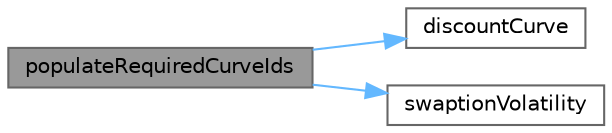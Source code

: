 digraph "populateRequiredCurveIds"
{
 // INTERACTIVE_SVG=YES
 // LATEX_PDF_SIZE
  bgcolor="transparent";
  edge [fontname=Helvetica,fontsize=10,labelfontname=Helvetica,labelfontsize=10];
  node [fontname=Helvetica,fontsize=10,shape=box,height=0.2,width=0.4];
  rankdir="LR";
  Node1 [label="populateRequiredCurveIds",height=0.2,width=0.4,color="gray40", fillcolor="grey60", style="filled", fontcolor="black",tooltip=" "];
  Node1 -> Node2 [color="steelblue1",style="solid"];
  Node2 [label="discountCurve",height=0.2,width=0.4,color="grey40", fillcolor="white", style="filled",URL="$classore_1_1data_1_1_correlation_curve_config.html#a90228a5ffbc1beae3d7835b56dbc107e",tooltip=" "];
  Node1 -> Node3 [color="steelblue1",style="solid"];
  Node3 [label="swaptionVolatility",height=0.2,width=0.4,color="grey40", fillcolor="white", style="filled",URL="$classore_1_1data_1_1_correlation_curve_config.html#a014b87673cc49bf69a38644215e57398",tooltip=" "];
}
